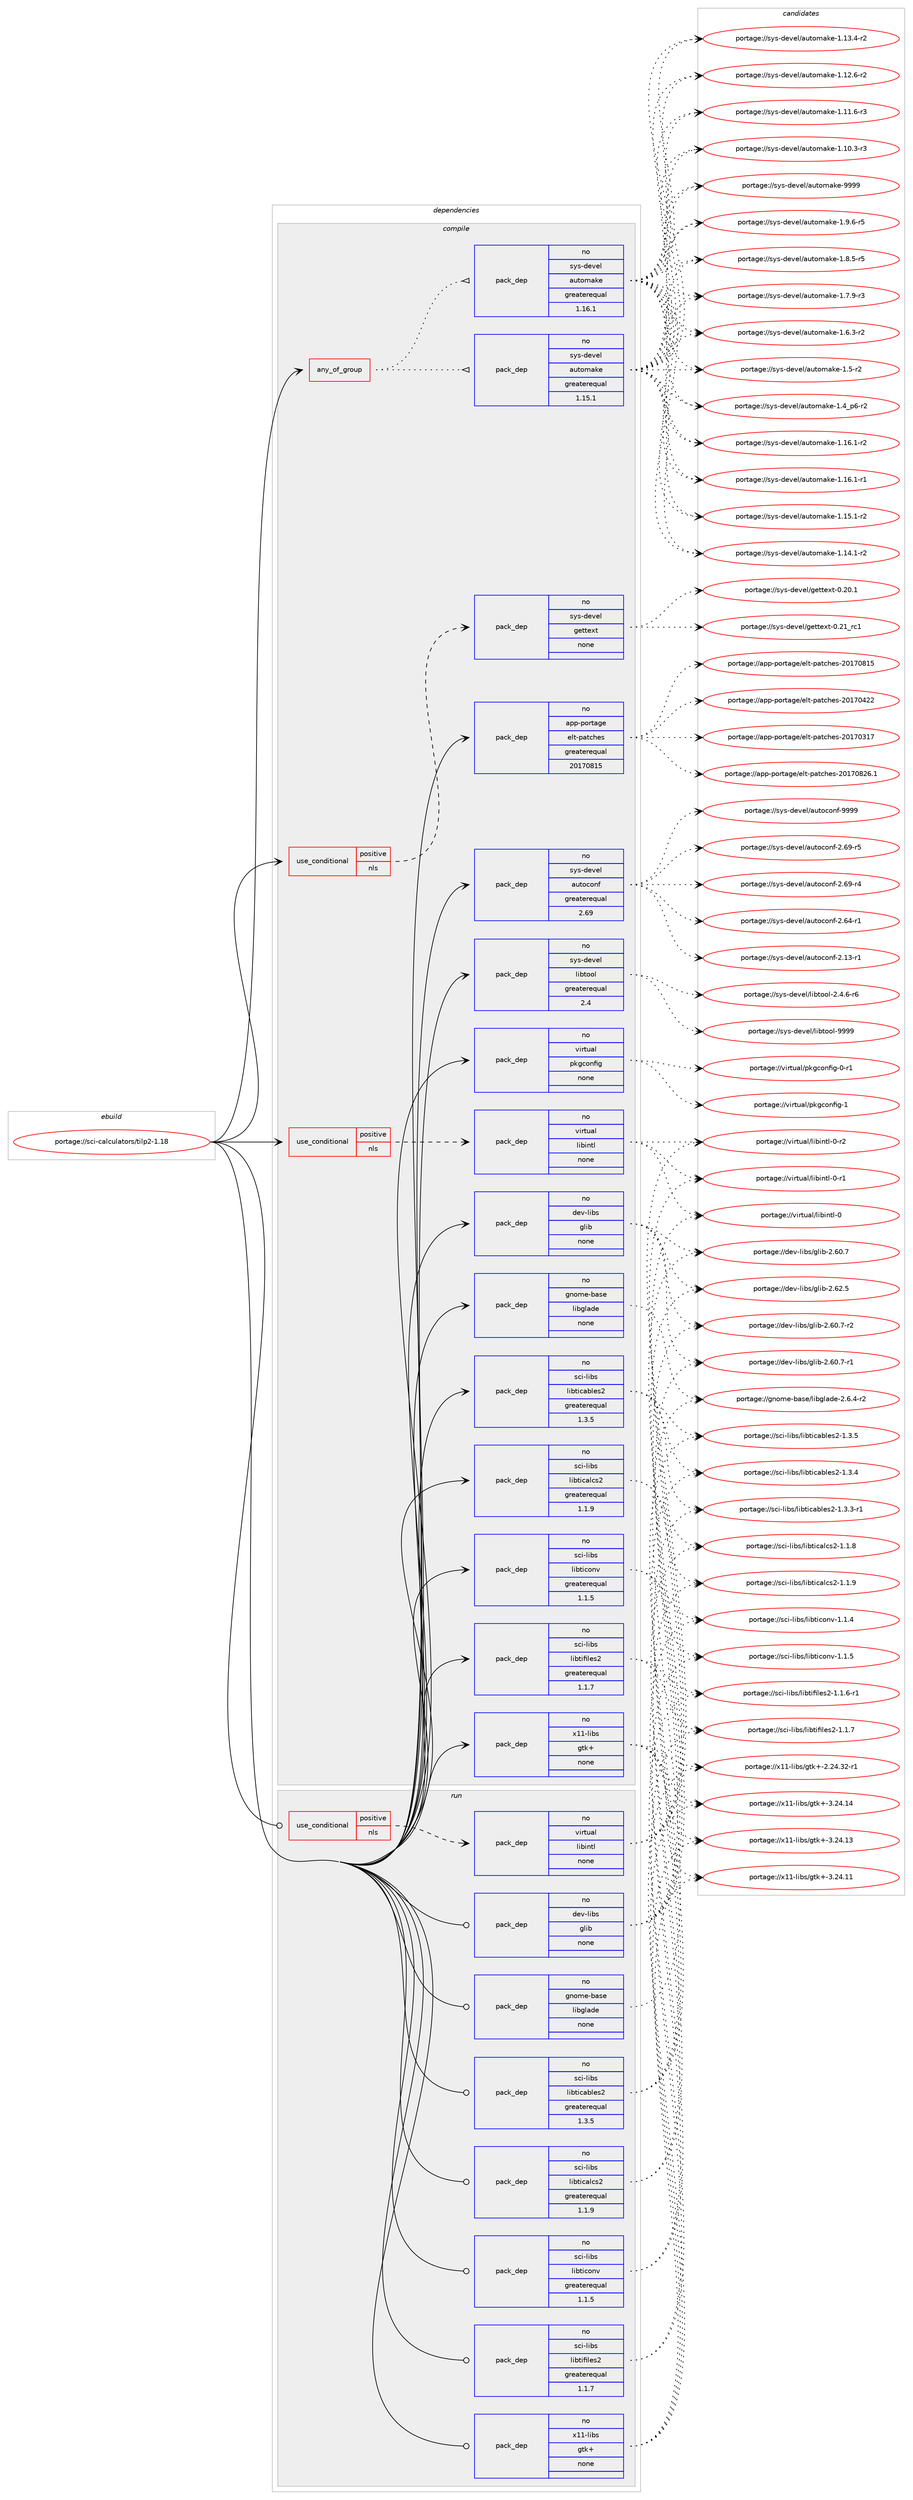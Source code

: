 digraph prolog {

# *************
# Graph options
# *************

newrank=true;
concentrate=true;
compound=true;
graph [rankdir=LR,fontname=Helvetica,fontsize=10,ranksep=1.5];#, ranksep=2.5, nodesep=0.2];
edge  [arrowhead=vee];
node  [fontname=Helvetica,fontsize=10];

# **********
# The ebuild
# **********

subgraph cluster_leftcol {
color=gray;
rank=same;
label=<<i>ebuild</i>>;
id [label="portage://sci-calculators/tilp2-1.18", color=red, width=4, href="../sci-calculators/tilp2-1.18.svg"];
}

# ****************
# The dependencies
# ****************

subgraph cluster_midcol {
color=gray;
label=<<i>dependencies</i>>;
subgraph cluster_compile {
fillcolor="#eeeeee";
style=filled;
label=<<i>compile</i>>;
subgraph any918 {
dependency43709 [label=<<TABLE BORDER="0" CELLBORDER="1" CELLSPACING="0" CELLPADDING="4"><TR><TD CELLPADDING="10">any_of_group</TD></TR></TABLE>>, shape=none, color=red];subgraph pack34938 {
dependency43710 [label=<<TABLE BORDER="0" CELLBORDER="1" CELLSPACING="0" CELLPADDING="4" WIDTH="220"><TR><TD ROWSPAN="6" CELLPADDING="30">pack_dep</TD></TR><TR><TD WIDTH="110">no</TD></TR><TR><TD>sys-devel</TD></TR><TR><TD>automake</TD></TR><TR><TD>greaterequal</TD></TR><TR><TD>1.16.1</TD></TR></TABLE>>, shape=none, color=blue];
}
dependency43709:e -> dependency43710:w [weight=20,style="dotted",arrowhead="oinv"];
subgraph pack34939 {
dependency43711 [label=<<TABLE BORDER="0" CELLBORDER="1" CELLSPACING="0" CELLPADDING="4" WIDTH="220"><TR><TD ROWSPAN="6" CELLPADDING="30">pack_dep</TD></TR><TR><TD WIDTH="110">no</TD></TR><TR><TD>sys-devel</TD></TR><TR><TD>automake</TD></TR><TR><TD>greaterequal</TD></TR><TR><TD>1.15.1</TD></TR></TABLE>>, shape=none, color=blue];
}
dependency43709:e -> dependency43711:w [weight=20,style="dotted",arrowhead="oinv"];
}
id:e -> dependency43709:w [weight=20,style="solid",arrowhead="vee"];
subgraph cond7849 {
dependency43712 [label=<<TABLE BORDER="0" CELLBORDER="1" CELLSPACING="0" CELLPADDING="4"><TR><TD ROWSPAN="3" CELLPADDING="10">use_conditional</TD></TR><TR><TD>positive</TD></TR><TR><TD>nls</TD></TR></TABLE>>, shape=none, color=red];
subgraph pack34940 {
dependency43713 [label=<<TABLE BORDER="0" CELLBORDER="1" CELLSPACING="0" CELLPADDING="4" WIDTH="220"><TR><TD ROWSPAN="6" CELLPADDING="30">pack_dep</TD></TR><TR><TD WIDTH="110">no</TD></TR><TR><TD>sys-devel</TD></TR><TR><TD>gettext</TD></TR><TR><TD>none</TD></TR><TR><TD></TD></TR></TABLE>>, shape=none, color=blue];
}
dependency43712:e -> dependency43713:w [weight=20,style="dashed",arrowhead="vee"];
}
id:e -> dependency43712:w [weight=20,style="solid",arrowhead="vee"];
subgraph cond7850 {
dependency43714 [label=<<TABLE BORDER="0" CELLBORDER="1" CELLSPACING="0" CELLPADDING="4"><TR><TD ROWSPAN="3" CELLPADDING="10">use_conditional</TD></TR><TR><TD>positive</TD></TR><TR><TD>nls</TD></TR></TABLE>>, shape=none, color=red];
subgraph pack34941 {
dependency43715 [label=<<TABLE BORDER="0" CELLBORDER="1" CELLSPACING="0" CELLPADDING="4" WIDTH="220"><TR><TD ROWSPAN="6" CELLPADDING="30">pack_dep</TD></TR><TR><TD WIDTH="110">no</TD></TR><TR><TD>virtual</TD></TR><TR><TD>libintl</TD></TR><TR><TD>none</TD></TR><TR><TD></TD></TR></TABLE>>, shape=none, color=blue];
}
dependency43714:e -> dependency43715:w [weight=20,style="dashed",arrowhead="vee"];
}
id:e -> dependency43714:w [weight=20,style="solid",arrowhead="vee"];
subgraph pack34942 {
dependency43716 [label=<<TABLE BORDER="0" CELLBORDER="1" CELLSPACING="0" CELLPADDING="4" WIDTH="220"><TR><TD ROWSPAN="6" CELLPADDING="30">pack_dep</TD></TR><TR><TD WIDTH="110">no</TD></TR><TR><TD>app-portage</TD></TR><TR><TD>elt-patches</TD></TR><TR><TD>greaterequal</TD></TR><TR><TD>20170815</TD></TR></TABLE>>, shape=none, color=blue];
}
id:e -> dependency43716:w [weight=20,style="solid",arrowhead="vee"];
subgraph pack34943 {
dependency43717 [label=<<TABLE BORDER="0" CELLBORDER="1" CELLSPACING="0" CELLPADDING="4" WIDTH="220"><TR><TD ROWSPAN="6" CELLPADDING="30">pack_dep</TD></TR><TR><TD WIDTH="110">no</TD></TR><TR><TD>dev-libs</TD></TR><TR><TD>glib</TD></TR><TR><TD>none</TD></TR><TR><TD></TD></TR></TABLE>>, shape=none, color=blue];
}
id:e -> dependency43717:w [weight=20,style="solid",arrowhead="vee"];
subgraph pack34944 {
dependency43718 [label=<<TABLE BORDER="0" CELLBORDER="1" CELLSPACING="0" CELLPADDING="4" WIDTH="220"><TR><TD ROWSPAN="6" CELLPADDING="30">pack_dep</TD></TR><TR><TD WIDTH="110">no</TD></TR><TR><TD>gnome-base</TD></TR><TR><TD>libglade</TD></TR><TR><TD>none</TD></TR><TR><TD></TD></TR></TABLE>>, shape=none, color=blue];
}
id:e -> dependency43718:w [weight=20,style="solid",arrowhead="vee"];
subgraph pack34945 {
dependency43719 [label=<<TABLE BORDER="0" CELLBORDER="1" CELLSPACING="0" CELLPADDING="4" WIDTH="220"><TR><TD ROWSPAN="6" CELLPADDING="30">pack_dep</TD></TR><TR><TD WIDTH="110">no</TD></TR><TR><TD>sci-libs</TD></TR><TR><TD>libticables2</TD></TR><TR><TD>greaterequal</TD></TR><TR><TD>1.3.5</TD></TR></TABLE>>, shape=none, color=blue];
}
id:e -> dependency43719:w [weight=20,style="solid",arrowhead="vee"];
subgraph pack34946 {
dependency43720 [label=<<TABLE BORDER="0" CELLBORDER="1" CELLSPACING="0" CELLPADDING="4" WIDTH="220"><TR><TD ROWSPAN="6" CELLPADDING="30">pack_dep</TD></TR><TR><TD WIDTH="110">no</TD></TR><TR><TD>sci-libs</TD></TR><TR><TD>libticalcs2</TD></TR><TR><TD>greaterequal</TD></TR><TR><TD>1.1.9</TD></TR></TABLE>>, shape=none, color=blue];
}
id:e -> dependency43720:w [weight=20,style="solid",arrowhead="vee"];
subgraph pack34947 {
dependency43721 [label=<<TABLE BORDER="0" CELLBORDER="1" CELLSPACING="0" CELLPADDING="4" WIDTH="220"><TR><TD ROWSPAN="6" CELLPADDING="30">pack_dep</TD></TR><TR><TD WIDTH="110">no</TD></TR><TR><TD>sci-libs</TD></TR><TR><TD>libticonv</TD></TR><TR><TD>greaterequal</TD></TR><TR><TD>1.1.5</TD></TR></TABLE>>, shape=none, color=blue];
}
id:e -> dependency43721:w [weight=20,style="solid",arrowhead="vee"];
subgraph pack34948 {
dependency43722 [label=<<TABLE BORDER="0" CELLBORDER="1" CELLSPACING="0" CELLPADDING="4" WIDTH="220"><TR><TD ROWSPAN="6" CELLPADDING="30">pack_dep</TD></TR><TR><TD WIDTH="110">no</TD></TR><TR><TD>sci-libs</TD></TR><TR><TD>libtifiles2</TD></TR><TR><TD>greaterequal</TD></TR><TR><TD>1.1.7</TD></TR></TABLE>>, shape=none, color=blue];
}
id:e -> dependency43722:w [weight=20,style="solid",arrowhead="vee"];
subgraph pack34949 {
dependency43723 [label=<<TABLE BORDER="0" CELLBORDER="1" CELLSPACING="0" CELLPADDING="4" WIDTH="220"><TR><TD ROWSPAN="6" CELLPADDING="30">pack_dep</TD></TR><TR><TD WIDTH="110">no</TD></TR><TR><TD>sys-devel</TD></TR><TR><TD>autoconf</TD></TR><TR><TD>greaterequal</TD></TR><TR><TD>2.69</TD></TR></TABLE>>, shape=none, color=blue];
}
id:e -> dependency43723:w [weight=20,style="solid",arrowhead="vee"];
subgraph pack34950 {
dependency43724 [label=<<TABLE BORDER="0" CELLBORDER="1" CELLSPACING="0" CELLPADDING="4" WIDTH="220"><TR><TD ROWSPAN="6" CELLPADDING="30">pack_dep</TD></TR><TR><TD WIDTH="110">no</TD></TR><TR><TD>sys-devel</TD></TR><TR><TD>libtool</TD></TR><TR><TD>greaterequal</TD></TR><TR><TD>2.4</TD></TR></TABLE>>, shape=none, color=blue];
}
id:e -> dependency43724:w [weight=20,style="solid",arrowhead="vee"];
subgraph pack34951 {
dependency43725 [label=<<TABLE BORDER="0" CELLBORDER="1" CELLSPACING="0" CELLPADDING="4" WIDTH="220"><TR><TD ROWSPAN="6" CELLPADDING="30">pack_dep</TD></TR><TR><TD WIDTH="110">no</TD></TR><TR><TD>virtual</TD></TR><TR><TD>pkgconfig</TD></TR><TR><TD>none</TD></TR><TR><TD></TD></TR></TABLE>>, shape=none, color=blue];
}
id:e -> dependency43725:w [weight=20,style="solid",arrowhead="vee"];
subgraph pack34952 {
dependency43726 [label=<<TABLE BORDER="0" CELLBORDER="1" CELLSPACING="0" CELLPADDING="4" WIDTH="220"><TR><TD ROWSPAN="6" CELLPADDING="30">pack_dep</TD></TR><TR><TD WIDTH="110">no</TD></TR><TR><TD>x11-libs</TD></TR><TR><TD>gtk+</TD></TR><TR><TD>none</TD></TR><TR><TD></TD></TR></TABLE>>, shape=none, color=blue];
}
id:e -> dependency43726:w [weight=20,style="solid",arrowhead="vee"];
}
subgraph cluster_compileandrun {
fillcolor="#eeeeee";
style=filled;
label=<<i>compile and run</i>>;
}
subgraph cluster_run {
fillcolor="#eeeeee";
style=filled;
label=<<i>run</i>>;
subgraph cond7851 {
dependency43727 [label=<<TABLE BORDER="0" CELLBORDER="1" CELLSPACING="0" CELLPADDING="4"><TR><TD ROWSPAN="3" CELLPADDING="10">use_conditional</TD></TR><TR><TD>positive</TD></TR><TR><TD>nls</TD></TR></TABLE>>, shape=none, color=red];
subgraph pack34953 {
dependency43728 [label=<<TABLE BORDER="0" CELLBORDER="1" CELLSPACING="0" CELLPADDING="4" WIDTH="220"><TR><TD ROWSPAN="6" CELLPADDING="30">pack_dep</TD></TR><TR><TD WIDTH="110">no</TD></TR><TR><TD>virtual</TD></TR><TR><TD>libintl</TD></TR><TR><TD>none</TD></TR><TR><TD></TD></TR></TABLE>>, shape=none, color=blue];
}
dependency43727:e -> dependency43728:w [weight=20,style="dashed",arrowhead="vee"];
}
id:e -> dependency43727:w [weight=20,style="solid",arrowhead="odot"];
subgraph pack34954 {
dependency43729 [label=<<TABLE BORDER="0" CELLBORDER="1" CELLSPACING="0" CELLPADDING="4" WIDTH="220"><TR><TD ROWSPAN="6" CELLPADDING="30">pack_dep</TD></TR><TR><TD WIDTH="110">no</TD></TR><TR><TD>dev-libs</TD></TR><TR><TD>glib</TD></TR><TR><TD>none</TD></TR><TR><TD></TD></TR></TABLE>>, shape=none, color=blue];
}
id:e -> dependency43729:w [weight=20,style="solid",arrowhead="odot"];
subgraph pack34955 {
dependency43730 [label=<<TABLE BORDER="0" CELLBORDER="1" CELLSPACING="0" CELLPADDING="4" WIDTH="220"><TR><TD ROWSPAN="6" CELLPADDING="30">pack_dep</TD></TR><TR><TD WIDTH="110">no</TD></TR><TR><TD>gnome-base</TD></TR><TR><TD>libglade</TD></TR><TR><TD>none</TD></TR><TR><TD></TD></TR></TABLE>>, shape=none, color=blue];
}
id:e -> dependency43730:w [weight=20,style="solid",arrowhead="odot"];
subgraph pack34956 {
dependency43731 [label=<<TABLE BORDER="0" CELLBORDER="1" CELLSPACING="0" CELLPADDING="4" WIDTH="220"><TR><TD ROWSPAN="6" CELLPADDING="30">pack_dep</TD></TR><TR><TD WIDTH="110">no</TD></TR><TR><TD>sci-libs</TD></TR><TR><TD>libticables2</TD></TR><TR><TD>greaterequal</TD></TR><TR><TD>1.3.5</TD></TR></TABLE>>, shape=none, color=blue];
}
id:e -> dependency43731:w [weight=20,style="solid",arrowhead="odot"];
subgraph pack34957 {
dependency43732 [label=<<TABLE BORDER="0" CELLBORDER="1" CELLSPACING="0" CELLPADDING="4" WIDTH="220"><TR><TD ROWSPAN="6" CELLPADDING="30">pack_dep</TD></TR><TR><TD WIDTH="110">no</TD></TR><TR><TD>sci-libs</TD></TR><TR><TD>libticalcs2</TD></TR><TR><TD>greaterequal</TD></TR><TR><TD>1.1.9</TD></TR></TABLE>>, shape=none, color=blue];
}
id:e -> dependency43732:w [weight=20,style="solid",arrowhead="odot"];
subgraph pack34958 {
dependency43733 [label=<<TABLE BORDER="0" CELLBORDER="1" CELLSPACING="0" CELLPADDING="4" WIDTH="220"><TR><TD ROWSPAN="6" CELLPADDING="30">pack_dep</TD></TR><TR><TD WIDTH="110">no</TD></TR><TR><TD>sci-libs</TD></TR><TR><TD>libticonv</TD></TR><TR><TD>greaterequal</TD></TR><TR><TD>1.1.5</TD></TR></TABLE>>, shape=none, color=blue];
}
id:e -> dependency43733:w [weight=20,style="solid",arrowhead="odot"];
subgraph pack34959 {
dependency43734 [label=<<TABLE BORDER="0" CELLBORDER="1" CELLSPACING="0" CELLPADDING="4" WIDTH="220"><TR><TD ROWSPAN="6" CELLPADDING="30">pack_dep</TD></TR><TR><TD WIDTH="110">no</TD></TR><TR><TD>sci-libs</TD></TR><TR><TD>libtifiles2</TD></TR><TR><TD>greaterequal</TD></TR><TR><TD>1.1.7</TD></TR></TABLE>>, shape=none, color=blue];
}
id:e -> dependency43734:w [weight=20,style="solid",arrowhead="odot"];
subgraph pack34960 {
dependency43735 [label=<<TABLE BORDER="0" CELLBORDER="1" CELLSPACING="0" CELLPADDING="4" WIDTH="220"><TR><TD ROWSPAN="6" CELLPADDING="30">pack_dep</TD></TR><TR><TD WIDTH="110">no</TD></TR><TR><TD>x11-libs</TD></TR><TR><TD>gtk+</TD></TR><TR><TD>none</TD></TR><TR><TD></TD></TR></TABLE>>, shape=none, color=blue];
}
id:e -> dependency43735:w [weight=20,style="solid",arrowhead="odot"];
}
}

# **************
# The candidates
# **************

subgraph cluster_choices {
rank=same;
color=gray;
label=<<i>candidates</i>>;

subgraph choice34938 {
color=black;
nodesep=1;
choice115121115451001011181011084797117116111109971071014557575757 [label="portage://sys-devel/automake-9999", color=red, width=4,href="../sys-devel/automake-9999.svg"];
choice115121115451001011181011084797117116111109971071014549465746544511453 [label="portage://sys-devel/automake-1.9.6-r5", color=red, width=4,href="../sys-devel/automake-1.9.6-r5.svg"];
choice115121115451001011181011084797117116111109971071014549465646534511453 [label="portage://sys-devel/automake-1.8.5-r5", color=red, width=4,href="../sys-devel/automake-1.8.5-r5.svg"];
choice115121115451001011181011084797117116111109971071014549465546574511451 [label="portage://sys-devel/automake-1.7.9-r3", color=red, width=4,href="../sys-devel/automake-1.7.9-r3.svg"];
choice115121115451001011181011084797117116111109971071014549465446514511450 [label="portage://sys-devel/automake-1.6.3-r2", color=red, width=4,href="../sys-devel/automake-1.6.3-r2.svg"];
choice11512111545100101118101108479711711611110997107101454946534511450 [label="portage://sys-devel/automake-1.5-r2", color=red, width=4,href="../sys-devel/automake-1.5-r2.svg"];
choice115121115451001011181011084797117116111109971071014549465295112544511450 [label="portage://sys-devel/automake-1.4_p6-r2", color=red, width=4,href="../sys-devel/automake-1.4_p6-r2.svg"];
choice11512111545100101118101108479711711611110997107101454946495446494511450 [label="portage://sys-devel/automake-1.16.1-r2", color=red, width=4,href="../sys-devel/automake-1.16.1-r2.svg"];
choice11512111545100101118101108479711711611110997107101454946495446494511449 [label="portage://sys-devel/automake-1.16.1-r1", color=red, width=4,href="../sys-devel/automake-1.16.1-r1.svg"];
choice11512111545100101118101108479711711611110997107101454946495346494511450 [label="portage://sys-devel/automake-1.15.1-r2", color=red, width=4,href="../sys-devel/automake-1.15.1-r2.svg"];
choice11512111545100101118101108479711711611110997107101454946495246494511450 [label="portage://sys-devel/automake-1.14.1-r2", color=red, width=4,href="../sys-devel/automake-1.14.1-r2.svg"];
choice11512111545100101118101108479711711611110997107101454946495146524511450 [label="portage://sys-devel/automake-1.13.4-r2", color=red, width=4,href="../sys-devel/automake-1.13.4-r2.svg"];
choice11512111545100101118101108479711711611110997107101454946495046544511450 [label="portage://sys-devel/automake-1.12.6-r2", color=red, width=4,href="../sys-devel/automake-1.12.6-r2.svg"];
choice11512111545100101118101108479711711611110997107101454946494946544511451 [label="portage://sys-devel/automake-1.11.6-r3", color=red, width=4,href="../sys-devel/automake-1.11.6-r3.svg"];
choice11512111545100101118101108479711711611110997107101454946494846514511451 [label="portage://sys-devel/automake-1.10.3-r3", color=red, width=4,href="../sys-devel/automake-1.10.3-r3.svg"];
dependency43710:e -> choice115121115451001011181011084797117116111109971071014557575757:w [style=dotted,weight="100"];
dependency43710:e -> choice115121115451001011181011084797117116111109971071014549465746544511453:w [style=dotted,weight="100"];
dependency43710:e -> choice115121115451001011181011084797117116111109971071014549465646534511453:w [style=dotted,weight="100"];
dependency43710:e -> choice115121115451001011181011084797117116111109971071014549465546574511451:w [style=dotted,weight="100"];
dependency43710:e -> choice115121115451001011181011084797117116111109971071014549465446514511450:w [style=dotted,weight="100"];
dependency43710:e -> choice11512111545100101118101108479711711611110997107101454946534511450:w [style=dotted,weight="100"];
dependency43710:e -> choice115121115451001011181011084797117116111109971071014549465295112544511450:w [style=dotted,weight="100"];
dependency43710:e -> choice11512111545100101118101108479711711611110997107101454946495446494511450:w [style=dotted,weight="100"];
dependency43710:e -> choice11512111545100101118101108479711711611110997107101454946495446494511449:w [style=dotted,weight="100"];
dependency43710:e -> choice11512111545100101118101108479711711611110997107101454946495346494511450:w [style=dotted,weight="100"];
dependency43710:e -> choice11512111545100101118101108479711711611110997107101454946495246494511450:w [style=dotted,weight="100"];
dependency43710:e -> choice11512111545100101118101108479711711611110997107101454946495146524511450:w [style=dotted,weight="100"];
dependency43710:e -> choice11512111545100101118101108479711711611110997107101454946495046544511450:w [style=dotted,weight="100"];
dependency43710:e -> choice11512111545100101118101108479711711611110997107101454946494946544511451:w [style=dotted,weight="100"];
dependency43710:e -> choice11512111545100101118101108479711711611110997107101454946494846514511451:w [style=dotted,weight="100"];
}
subgraph choice34939 {
color=black;
nodesep=1;
choice115121115451001011181011084797117116111109971071014557575757 [label="portage://sys-devel/automake-9999", color=red, width=4,href="../sys-devel/automake-9999.svg"];
choice115121115451001011181011084797117116111109971071014549465746544511453 [label="portage://sys-devel/automake-1.9.6-r5", color=red, width=4,href="../sys-devel/automake-1.9.6-r5.svg"];
choice115121115451001011181011084797117116111109971071014549465646534511453 [label="portage://sys-devel/automake-1.8.5-r5", color=red, width=4,href="../sys-devel/automake-1.8.5-r5.svg"];
choice115121115451001011181011084797117116111109971071014549465546574511451 [label="portage://sys-devel/automake-1.7.9-r3", color=red, width=4,href="../sys-devel/automake-1.7.9-r3.svg"];
choice115121115451001011181011084797117116111109971071014549465446514511450 [label="portage://sys-devel/automake-1.6.3-r2", color=red, width=4,href="../sys-devel/automake-1.6.3-r2.svg"];
choice11512111545100101118101108479711711611110997107101454946534511450 [label="portage://sys-devel/automake-1.5-r2", color=red, width=4,href="../sys-devel/automake-1.5-r2.svg"];
choice115121115451001011181011084797117116111109971071014549465295112544511450 [label="portage://sys-devel/automake-1.4_p6-r2", color=red, width=4,href="../sys-devel/automake-1.4_p6-r2.svg"];
choice11512111545100101118101108479711711611110997107101454946495446494511450 [label="portage://sys-devel/automake-1.16.1-r2", color=red, width=4,href="../sys-devel/automake-1.16.1-r2.svg"];
choice11512111545100101118101108479711711611110997107101454946495446494511449 [label="portage://sys-devel/automake-1.16.1-r1", color=red, width=4,href="../sys-devel/automake-1.16.1-r1.svg"];
choice11512111545100101118101108479711711611110997107101454946495346494511450 [label="portage://sys-devel/automake-1.15.1-r2", color=red, width=4,href="../sys-devel/automake-1.15.1-r2.svg"];
choice11512111545100101118101108479711711611110997107101454946495246494511450 [label="portage://sys-devel/automake-1.14.1-r2", color=red, width=4,href="../sys-devel/automake-1.14.1-r2.svg"];
choice11512111545100101118101108479711711611110997107101454946495146524511450 [label="portage://sys-devel/automake-1.13.4-r2", color=red, width=4,href="../sys-devel/automake-1.13.4-r2.svg"];
choice11512111545100101118101108479711711611110997107101454946495046544511450 [label="portage://sys-devel/automake-1.12.6-r2", color=red, width=4,href="../sys-devel/automake-1.12.6-r2.svg"];
choice11512111545100101118101108479711711611110997107101454946494946544511451 [label="portage://sys-devel/automake-1.11.6-r3", color=red, width=4,href="../sys-devel/automake-1.11.6-r3.svg"];
choice11512111545100101118101108479711711611110997107101454946494846514511451 [label="portage://sys-devel/automake-1.10.3-r3", color=red, width=4,href="../sys-devel/automake-1.10.3-r3.svg"];
dependency43711:e -> choice115121115451001011181011084797117116111109971071014557575757:w [style=dotted,weight="100"];
dependency43711:e -> choice115121115451001011181011084797117116111109971071014549465746544511453:w [style=dotted,weight="100"];
dependency43711:e -> choice115121115451001011181011084797117116111109971071014549465646534511453:w [style=dotted,weight="100"];
dependency43711:e -> choice115121115451001011181011084797117116111109971071014549465546574511451:w [style=dotted,weight="100"];
dependency43711:e -> choice115121115451001011181011084797117116111109971071014549465446514511450:w [style=dotted,weight="100"];
dependency43711:e -> choice11512111545100101118101108479711711611110997107101454946534511450:w [style=dotted,weight="100"];
dependency43711:e -> choice115121115451001011181011084797117116111109971071014549465295112544511450:w [style=dotted,weight="100"];
dependency43711:e -> choice11512111545100101118101108479711711611110997107101454946495446494511450:w [style=dotted,weight="100"];
dependency43711:e -> choice11512111545100101118101108479711711611110997107101454946495446494511449:w [style=dotted,weight="100"];
dependency43711:e -> choice11512111545100101118101108479711711611110997107101454946495346494511450:w [style=dotted,weight="100"];
dependency43711:e -> choice11512111545100101118101108479711711611110997107101454946495246494511450:w [style=dotted,weight="100"];
dependency43711:e -> choice11512111545100101118101108479711711611110997107101454946495146524511450:w [style=dotted,weight="100"];
dependency43711:e -> choice11512111545100101118101108479711711611110997107101454946495046544511450:w [style=dotted,weight="100"];
dependency43711:e -> choice11512111545100101118101108479711711611110997107101454946494946544511451:w [style=dotted,weight="100"];
dependency43711:e -> choice11512111545100101118101108479711711611110997107101454946494846514511451:w [style=dotted,weight="100"];
}
subgraph choice34940 {
color=black;
nodesep=1;
choice11512111545100101118101108471031011161161011201164548465049951149949 [label="portage://sys-devel/gettext-0.21_rc1", color=red, width=4,href="../sys-devel/gettext-0.21_rc1.svg"];
choice115121115451001011181011084710310111611610112011645484650484649 [label="portage://sys-devel/gettext-0.20.1", color=red, width=4,href="../sys-devel/gettext-0.20.1.svg"];
dependency43713:e -> choice11512111545100101118101108471031011161161011201164548465049951149949:w [style=dotted,weight="100"];
dependency43713:e -> choice115121115451001011181011084710310111611610112011645484650484649:w [style=dotted,weight="100"];
}
subgraph choice34941 {
color=black;
nodesep=1;
choice11810511411611797108471081059810511011610845484511450 [label="portage://virtual/libintl-0-r2", color=red, width=4,href="../virtual/libintl-0-r2.svg"];
choice11810511411611797108471081059810511011610845484511449 [label="portage://virtual/libintl-0-r1", color=red, width=4,href="../virtual/libintl-0-r1.svg"];
choice1181051141161179710847108105981051101161084548 [label="portage://virtual/libintl-0", color=red, width=4,href="../virtual/libintl-0.svg"];
dependency43715:e -> choice11810511411611797108471081059810511011610845484511450:w [style=dotted,weight="100"];
dependency43715:e -> choice11810511411611797108471081059810511011610845484511449:w [style=dotted,weight="100"];
dependency43715:e -> choice1181051141161179710847108105981051101161084548:w [style=dotted,weight="100"];
}
subgraph choice34942 {
color=black;
nodesep=1;
choice971121124511211111411697103101471011081164511297116991041011154550484955485650544649 [label="portage://app-portage/elt-patches-20170826.1", color=red, width=4,href="../app-portage/elt-patches-20170826.1.svg"];
choice97112112451121111141169710310147101108116451129711699104101115455048495548564953 [label="portage://app-portage/elt-patches-20170815", color=red, width=4,href="../app-portage/elt-patches-20170815.svg"];
choice97112112451121111141169710310147101108116451129711699104101115455048495548525050 [label="portage://app-portage/elt-patches-20170422", color=red, width=4,href="../app-portage/elt-patches-20170422.svg"];
choice97112112451121111141169710310147101108116451129711699104101115455048495548514955 [label="portage://app-portage/elt-patches-20170317", color=red, width=4,href="../app-portage/elt-patches-20170317.svg"];
dependency43716:e -> choice971121124511211111411697103101471011081164511297116991041011154550484955485650544649:w [style=dotted,weight="100"];
dependency43716:e -> choice97112112451121111141169710310147101108116451129711699104101115455048495548564953:w [style=dotted,weight="100"];
dependency43716:e -> choice97112112451121111141169710310147101108116451129711699104101115455048495548525050:w [style=dotted,weight="100"];
dependency43716:e -> choice97112112451121111141169710310147101108116451129711699104101115455048495548514955:w [style=dotted,weight="100"];
}
subgraph choice34943 {
color=black;
nodesep=1;
choice1001011184510810598115471031081059845504654504653 [label="portage://dev-libs/glib-2.62.5", color=red, width=4,href="../dev-libs/glib-2.62.5.svg"];
choice10010111845108105981154710310810598455046544846554511450 [label="portage://dev-libs/glib-2.60.7-r2", color=red, width=4,href="../dev-libs/glib-2.60.7-r2.svg"];
choice10010111845108105981154710310810598455046544846554511449 [label="portage://dev-libs/glib-2.60.7-r1", color=red, width=4,href="../dev-libs/glib-2.60.7-r1.svg"];
choice1001011184510810598115471031081059845504654484655 [label="portage://dev-libs/glib-2.60.7", color=red, width=4,href="../dev-libs/glib-2.60.7.svg"];
dependency43717:e -> choice1001011184510810598115471031081059845504654504653:w [style=dotted,weight="100"];
dependency43717:e -> choice10010111845108105981154710310810598455046544846554511450:w [style=dotted,weight="100"];
dependency43717:e -> choice10010111845108105981154710310810598455046544846554511449:w [style=dotted,weight="100"];
dependency43717:e -> choice1001011184510810598115471031081059845504654484655:w [style=dotted,weight="100"];
}
subgraph choice34944 {
color=black;
nodesep=1;
choice1031101111091014598971151014710810598103108971001014550465446524511450 [label="portage://gnome-base/libglade-2.6.4-r2", color=red, width=4,href="../gnome-base/libglade-2.6.4-r2.svg"];
dependency43718:e -> choice1031101111091014598971151014710810598103108971001014550465446524511450:w [style=dotted,weight="100"];
}
subgraph choice34945 {
color=black;
nodesep=1;
choice115991054510810598115471081059811610599979810810111550454946514653 [label="portage://sci-libs/libticables2-1.3.5", color=red, width=4,href="../sci-libs/libticables2-1.3.5.svg"];
choice115991054510810598115471081059811610599979810810111550454946514652 [label="portage://sci-libs/libticables2-1.3.4", color=red, width=4,href="../sci-libs/libticables2-1.3.4.svg"];
choice1159910545108105981154710810598116105999798108101115504549465146514511449 [label="portage://sci-libs/libticables2-1.3.3-r1", color=red, width=4,href="../sci-libs/libticables2-1.3.3-r1.svg"];
dependency43719:e -> choice115991054510810598115471081059811610599979810810111550454946514653:w [style=dotted,weight="100"];
dependency43719:e -> choice115991054510810598115471081059811610599979810810111550454946514652:w [style=dotted,weight="100"];
dependency43719:e -> choice1159910545108105981154710810598116105999798108101115504549465146514511449:w [style=dotted,weight="100"];
}
subgraph choice34946 {
color=black;
nodesep=1;
choice115991054510810598115471081059811610599971089911550454946494657 [label="portage://sci-libs/libticalcs2-1.1.9", color=red, width=4,href="../sci-libs/libticalcs2-1.1.9.svg"];
choice115991054510810598115471081059811610599971089911550454946494656 [label="portage://sci-libs/libticalcs2-1.1.8", color=red, width=4,href="../sci-libs/libticalcs2-1.1.8.svg"];
dependency43720:e -> choice115991054510810598115471081059811610599971089911550454946494657:w [style=dotted,weight="100"];
dependency43720:e -> choice115991054510810598115471081059811610599971089911550454946494656:w [style=dotted,weight="100"];
}
subgraph choice34947 {
color=black;
nodesep=1;
choice115991054510810598115471081059811610599111110118454946494653 [label="portage://sci-libs/libticonv-1.1.5", color=red, width=4,href="../sci-libs/libticonv-1.1.5.svg"];
choice115991054510810598115471081059811610599111110118454946494652 [label="portage://sci-libs/libticonv-1.1.4", color=red, width=4,href="../sci-libs/libticonv-1.1.4.svg"];
dependency43721:e -> choice115991054510810598115471081059811610599111110118454946494653:w [style=dotted,weight="100"];
dependency43721:e -> choice115991054510810598115471081059811610599111110118454946494652:w [style=dotted,weight="100"];
}
subgraph choice34948 {
color=black;
nodesep=1;
choice115991054510810598115471081059811610510210510810111550454946494655 [label="portage://sci-libs/libtifiles2-1.1.7", color=red, width=4,href="../sci-libs/libtifiles2-1.1.7.svg"];
choice1159910545108105981154710810598116105102105108101115504549464946544511449 [label="portage://sci-libs/libtifiles2-1.1.6-r1", color=red, width=4,href="../sci-libs/libtifiles2-1.1.6-r1.svg"];
dependency43722:e -> choice115991054510810598115471081059811610510210510810111550454946494655:w [style=dotted,weight="100"];
dependency43722:e -> choice1159910545108105981154710810598116105102105108101115504549464946544511449:w [style=dotted,weight="100"];
}
subgraph choice34949 {
color=black;
nodesep=1;
choice115121115451001011181011084797117116111991111101024557575757 [label="portage://sys-devel/autoconf-9999", color=red, width=4,href="../sys-devel/autoconf-9999.svg"];
choice1151211154510010111810110847971171161119911111010245504654574511453 [label="portage://sys-devel/autoconf-2.69-r5", color=red, width=4,href="../sys-devel/autoconf-2.69-r5.svg"];
choice1151211154510010111810110847971171161119911111010245504654574511452 [label="portage://sys-devel/autoconf-2.69-r4", color=red, width=4,href="../sys-devel/autoconf-2.69-r4.svg"];
choice1151211154510010111810110847971171161119911111010245504654524511449 [label="portage://sys-devel/autoconf-2.64-r1", color=red, width=4,href="../sys-devel/autoconf-2.64-r1.svg"];
choice1151211154510010111810110847971171161119911111010245504649514511449 [label="portage://sys-devel/autoconf-2.13-r1", color=red, width=4,href="../sys-devel/autoconf-2.13-r1.svg"];
dependency43723:e -> choice115121115451001011181011084797117116111991111101024557575757:w [style=dotted,weight="100"];
dependency43723:e -> choice1151211154510010111810110847971171161119911111010245504654574511453:w [style=dotted,weight="100"];
dependency43723:e -> choice1151211154510010111810110847971171161119911111010245504654574511452:w [style=dotted,weight="100"];
dependency43723:e -> choice1151211154510010111810110847971171161119911111010245504654524511449:w [style=dotted,weight="100"];
dependency43723:e -> choice1151211154510010111810110847971171161119911111010245504649514511449:w [style=dotted,weight="100"];
}
subgraph choice34950 {
color=black;
nodesep=1;
choice1151211154510010111810110847108105981161111111084557575757 [label="portage://sys-devel/libtool-9999", color=red, width=4,href="../sys-devel/libtool-9999.svg"];
choice1151211154510010111810110847108105981161111111084550465246544511454 [label="portage://sys-devel/libtool-2.4.6-r6", color=red, width=4,href="../sys-devel/libtool-2.4.6-r6.svg"];
dependency43724:e -> choice1151211154510010111810110847108105981161111111084557575757:w [style=dotted,weight="100"];
dependency43724:e -> choice1151211154510010111810110847108105981161111111084550465246544511454:w [style=dotted,weight="100"];
}
subgraph choice34951 {
color=black;
nodesep=1;
choice1181051141161179710847112107103991111101021051034549 [label="portage://virtual/pkgconfig-1", color=red, width=4,href="../virtual/pkgconfig-1.svg"];
choice11810511411611797108471121071039911111010210510345484511449 [label="portage://virtual/pkgconfig-0-r1", color=red, width=4,href="../virtual/pkgconfig-0-r1.svg"];
dependency43725:e -> choice1181051141161179710847112107103991111101021051034549:w [style=dotted,weight="100"];
dependency43725:e -> choice11810511411611797108471121071039911111010210510345484511449:w [style=dotted,weight="100"];
}
subgraph choice34952 {
color=black;
nodesep=1;
choice1204949451081059811547103116107434551465052464952 [label="portage://x11-libs/gtk+-3.24.14", color=red, width=4,href="../x11-libs/gtk+-3.24.14.svg"];
choice1204949451081059811547103116107434551465052464951 [label="portage://x11-libs/gtk+-3.24.13", color=red, width=4,href="../x11-libs/gtk+-3.24.13.svg"];
choice1204949451081059811547103116107434551465052464949 [label="portage://x11-libs/gtk+-3.24.11", color=red, width=4,href="../x11-libs/gtk+-3.24.11.svg"];
choice12049494510810598115471031161074345504650524651504511449 [label="portage://x11-libs/gtk+-2.24.32-r1", color=red, width=4,href="../x11-libs/gtk+-2.24.32-r1.svg"];
dependency43726:e -> choice1204949451081059811547103116107434551465052464952:w [style=dotted,weight="100"];
dependency43726:e -> choice1204949451081059811547103116107434551465052464951:w [style=dotted,weight="100"];
dependency43726:e -> choice1204949451081059811547103116107434551465052464949:w [style=dotted,weight="100"];
dependency43726:e -> choice12049494510810598115471031161074345504650524651504511449:w [style=dotted,weight="100"];
}
subgraph choice34953 {
color=black;
nodesep=1;
choice11810511411611797108471081059810511011610845484511450 [label="portage://virtual/libintl-0-r2", color=red, width=4,href="../virtual/libintl-0-r2.svg"];
choice11810511411611797108471081059810511011610845484511449 [label="portage://virtual/libintl-0-r1", color=red, width=4,href="../virtual/libintl-0-r1.svg"];
choice1181051141161179710847108105981051101161084548 [label="portage://virtual/libintl-0", color=red, width=4,href="../virtual/libintl-0.svg"];
dependency43728:e -> choice11810511411611797108471081059810511011610845484511450:w [style=dotted,weight="100"];
dependency43728:e -> choice11810511411611797108471081059810511011610845484511449:w [style=dotted,weight="100"];
dependency43728:e -> choice1181051141161179710847108105981051101161084548:w [style=dotted,weight="100"];
}
subgraph choice34954 {
color=black;
nodesep=1;
choice1001011184510810598115471031081059845504654504653 [label="portage://dev-libs/glib-2.62.5", color=red, width=4,href="../dev-libs/glib-2.62.5.svg"];
choice10010111845108105981154710310810598455046544846554511450 [label="portage://dev-libs/glib-2.60.7-r2", color=red, width=4,href="../dev-libs/glib-2.60.7-r2.svg"];
choice10010111845108105981154710310810598455046544846554511449 [label="portage://dev-libs/glib-2.60.7-r1", color=red, width=4,href="../dev-libs/glib-2.60.7-r1.svg"];
choice1001011184510810598115471031081059845504654484655 [label="portage://dev-libs/glib-2.60.7", color=red, width=4,href="../dev-libs/glib-2.60.7.svg"];
dependency43729:e -> choice1001011184510810598115471031081059845504654504653:w [style=dotted,weight="100"];
dependency43729:e -> choice10010111845108105981154710310810598455046544846554511450:w [style=dotted,weight="100"];
dependency43729:e -> choice10010111845108105981154710310810598455046544846554511449:w [style=dotted,weight="100"];
dependency43729:e -> choice1001011184510810598115471031081059845504654484655:w [style=dotted,weight="100"];
}
subgraph choice34955 {
color=black;
nodesep=1;
choice1031101111091014598971151014710810598103108971001014550465446524511450 [label="portage://gnome-base/libglade-2.6.4-r2", color=red, width=4,href="../gnome-base/libglade-2.6.4-r2.svg"];
dependency43730:e -> choice1031101111091014598971151014710810598103108971001014550465446524511450:w [style=dotted,weight="100"];
}
subgraph choice34956 {
color=black;
nodesep=1;
choice115991054510810598115471081059811610599979810810111550454946514653 [label="portage://sci-libs/libticables2-1.3.5", color=red, width=4,href="../sci-libs/libticables2-1.3.5.svg"];
choice115991054510810598115471081059811610599979810810111550454946514652 [label="portage://sci-libs/libticables2-1.3.4", color=red, width=4,href="../sci-libs/libticables2-1.3.4.svg"];
choice1159910545108105981154710810598116105999798108101115504549465146514511449 [label="portage://sci-libs/libticables2-1.3.3-r1", color=red, width=4,href="../sci-libs/libticables2-1.3.3-r1.svg"];
dependency43731:e -> choice115991054510810598115471081059811610599979810810111550454946514653:w [style=dotted,weight="100"];
dependency43731:e -> choice115991054510810598115471081059811610599979810810111550454946514652:w [style=dotted,weight="100"];
dependency43731:e -> choice1159910545108105981154710810598116105999798108101115504549465146514511449:w [style=dotted,weight="100"];
}
subgraph choice34957 {
color=black;
nodesep=1;
choice115991054510810598115471081059811610599971089911550454946494657 [label="portage://sci-libs/libticalcs2-1.1.9", color=red, width=4,href="../sci-libs/libticalcs2-1.1.9.svg"];
choice115991054510810598115471081059811610599971089911550454946494656 [label="portage://sci-libs/libticalcs2-1.1.8", color=red, width=4,href="../sci-libs/libticalcs2-1.1.8.svg"];
dependency43732:e -> choice115991054510810598115471081059811610599971089911550454946494657:w [style=dotted,weight="100"];
dependency43732:e -> choice115991054510810598115471081059811610599971089911550454946494656:w [style=dotted,weight="100"];
}
subgraph choice34958 {
color=black;
nodesep=1;
choice115991054510810598115471081059811610599111110118454946494653 [label="portage://sci-libs/libticonv-1.1.5", color=red, width=4,href="../sci-libs/libticonv-1.1.5.svg"];
choice115991054510810598115471081059811610599111110118454946494652 [label="portage://sci-libs/libticonv-1.1.4", color=red, width=4,href="../sci-libs/libticonv-1.1.4.svg"];
dependency43733:e -> choice115991054510810598115471081059811610599111110118454946494653:w [style=dotted,weight="100"];
dependency43733:e -> choice115991054510810598115471081059811610599111110118454946494652:w [style=dotted,weight="100"];
}
subgraph choice34959 {
color=black;
nodesep=1;
choice115991054510810598115471081059811610510210510810111550454946494655 [label="portage://sci-libs/libtifiles2-1.1.7", color=red, width=4,href="../sci-libs/libtifiles2-1.1.7.svg"];
choice1159910545108105981154710810598116105102105108101115504549464946544511449 [label="portage://sci-libs/libtifiles2-1.1.6-r1", color=red, width=4,href="../sci-libs/libtifiles2-1.1.6-r1.svg"];
dependency43734:e -> choice115991054510810598115471081059811610510210510810111550454946494655:w [style=dotted,weight="100"];
dependency43734:e -> choice1159910545108105981154710810598116105102105108101115504549464946544511449:w [style=dotted,weight="100"];
}
subgraph choice34960 {
color=black;
nodesep=1;
choice1204949451081059811547103116107434551465052464952 [label="portage://x11-libs/gtk+-3.24.14", color=red, width=4,href="../x11-libs/gtk+-3.24.14.svg"];
choice1204949451081059811547103116107434551465052464951 [label="portage://x11-libs/gtk+-3.24.13", color=red, width=4,href="../x11-libs/gtk+-3.24.13.svg"];
choice1204949451081059811547103116107434551465052464949 [label="portage://x11-libs/gtk+-3.24.11", color=red, width=4,href="../x11-libs/gtk+-3.24.11.svg"];
choice12049494510810598115471031161074345504650524651504511449 [label="portage://x11-libs/gtk+-2.24.32-r1", color=red, width=4,href="../x11-libs/gtk+-2.24.32-r1.svg"];
dependency43735:e -> choice1204949451081059811547103116107434551465052464952:w [style=dotted,weight="100"];
dependency43735:e -> choice1204949451081059811547103116107434551465052464951:w [style=dotted,weight="100"];
dependency43735:e -> choice1204949451081059811547103116107434551465052464949:w [style=dotted,weight="100"];
dependency43735:e -> choice12049494510810598115471031161074345504650524651504511449:w [style=dotted,weight="100"];
}
}

}
